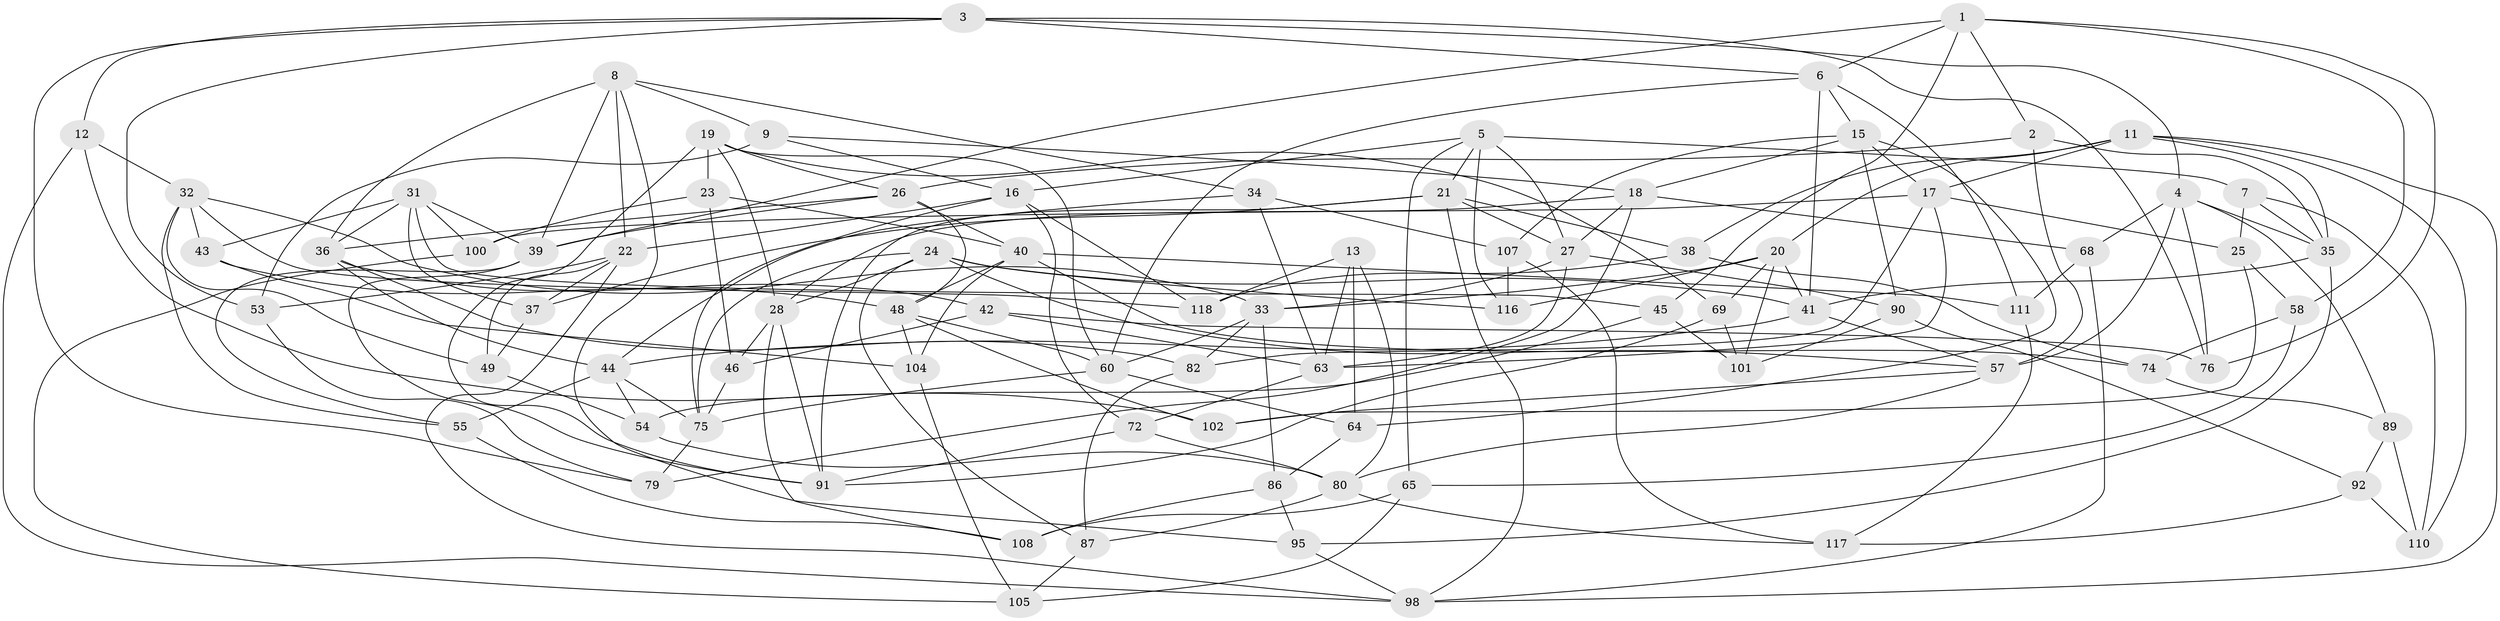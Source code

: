// original degree distribution, {4: 1.0}
// Generated by graph-tools (version 1.1) at 2025/11/02/27/25 16:11:48]
// undirected, 82 vertices, 200 edges
graph export_dot {
graph [start="1"]
  node [color=gray90,style=filled];
  1 [super="+14"];
  2;
  3 [super="+88"];
  4 [super="+29"];
  5 [super="+10"];
  6 [super="+73"];
  7;
  8 [super="+94"];
  9;
  11 [super="+81"];
  12;
  13;
  15 [super="+56"];
  16 [super="+112"];
  17 [super="+30"];
  18 [super="+83"];
  19 [super="+47"];
  20 [super="+50"];
  21 [super="+85"];
  22 [super="+84"];
  23;
  24 [super="+61"];
  25;
  26 [super="+113"];
  27 [super="+99"];
  28 [super="+109"];
  31 [super="+51"];
  32 [super="+93"];
  33 [super="+67"];
  34;
  35 [super="+97"];
  36 [super="+103"];
  37;
  38;
  39 [super="+52"];
  40 [super="+62"];
  41 [super="+71"];
  42;
  43;
  44 [super="+66"];
  45;
  46;
  48 [super="+77"];
  49;
  53;
  54;
  55;
  57 [super="+59"];
  58;
  60 [super="+114"];
  63 [super="+70"];
  64;
  65;
  68;
  69;
  72;
  74;
  75 [super="+78"];
  76;
  79;
  80 [super="+96"];
  82;
  86;
  87;
  89;
  90;
  91 [super="+115"];
  92;
  95;
  98 [super="+106"];
  100;
  101;
  102;
  104;
  105;
  107;
  108;
  110;
  111;
  116;
  117;
  118;
  1 -- 2;
  1 -- 76;
  1 -- 39;
  1 -- 58;
  1 -- 45;
  1 -- 6;
  2 -- 57;
  2 -- 26;
  2 -- 35;
  3 -- 6;
  3 -- 12;
  3 -- 79;
  3 -- 53;
  3 -- 76;
  3 -- 4;
  4 -- 68;
  4 -- 57;
  4 -- 76;
  4 -- 89;
  4 -- 35;
  5 -- 7;
  5 -- 116;
  5 -- 21;
  5 -- 16;
  5 -- 65;
  5 -- 27;
  6 -- 111;
  6 -- 41;
  6 -- 60;
  6 -- 15;
  7 -- 110;
  7 -- 25;
  7 -- 35;
  8 -- 9;
  8 -- 34;
  8 -- 22;
  8 -- 36;
  8 -- 95;
  8 -- 39;
  9 -- 18;
  9 -- 16;
  9 -- 53;
  11 -- 110;
  11 -- 17;
  11 -- 38;
  11 -- 35;
  11 -- 20;
  11 -- 98;
  12 -- 98;
  12 -- 102;
  12 -- 32;
  13 -- 63;
  13 -- 118;
  13 -- 64;
  13 -- 80;
  15 -- 18;
  15 -- 17;
  15 -- 64;
  15 -- 90;
  15 -- 107;
  16 -- 75;
  16 -- 118;
  16 -- 72;
  16 -- 22;
  17 -- 82;
  17 -- 100;
  17 -- 25;
  17 -- 63;
  18 -- 68;
  18 -- 27;
  18 -- 28;
  18 -- 79;
  19 -- 23;
  19 -- 60;
  19 -- 69;
  19 -- 26;
  19 -- 28;
  19 -- 91;
  20 -- 101;
  20 -- 116;
  20 -- 33;
  20 -- 69;
  20 -- 41;
  21 -- 98;
  21 -- 38;
  21 -- 27;
  21 -- 91;
  21 -- 37;
  22 -- 98;
  22 -- 53;
  22 -- 37;
  22 -- 49;
  23 -- 40;
  23 -- 46;
  23 -- 100;
  24 -- 116;
  24 -- 41;
  24 -- 87;
  24 -- 75;
  24 -- 28;
  24 -- 57;
  25 -- 102;
  25 -- 58;
  26 -- 39;
  26 -- 40;
  26 -- 36;
  26 -- 48;
  27 -- 63;
  27 -- 33;
  27 -- 90;
  28 -- 108;
  28 -- 46;
  28 -- 91;
  31 -- 100;
  31 -- 37;
  31 -- 43;
  31 -- 39;
  31 -- 36;
  31 -- 45;
  32 -- 43;
  32 -- 55;
  32 -- 49;
  32 -- 33;
  32 -- 118;
  33 -- 82;
  33 -- 60;
  33 -- 86;
  34 -- 44;
  34 -- 107;
  34 -- 63;
  35 -- 95;
  35 -- 41;
  36 -- 82;
  36 -- 42;
  36 -- 44;
  37 -- 49;
  38 -- 74;
  38 -- 118;
  39 -- 91;
  39 -- 55;
  40 -- 104;
  40 -- 74;
  40 -- 111;
  40 -- 48;
  41 -- 57;
  41 -- 44;
  42 -- 46;
  42 -- 63;
  42 -- 76;
  43 -- 48;
  43 -- 104;
  44 -- 55;
  44 -- 54;
  44 -- 75;
  45 -- 101;
  45 -- 54;
  46 -- 75;
  48 -- 102;
  48 -- 104;
  48 -- 60;
  49 -- 54;
  53 -- 79;
  54 -- 80;
  55 -- 108;
  57 -- 102;
  57 -- 80;
  58 -- 65;
  58 -- 74;
  60 -- 64;
  60 -- 75;
  63 -- 72;
  64 -- 86;
  65 -- 108;
  65 -- 105;
  68 -- 111;
  68 -- 98;
  69 -- 101;
  69 -- 91;
  72 -- 91;
  72 -- 80;
  74 -- 89;
  75 -- 79;
  80 -- 117;
  80 -- 87;
  82 -- 87;
  86 -- 95;
  86 -- 108;
  87 -- 105;
  89 -- 110;
  89 -- 92;
  90 -- 101;
  90 -- 92;
  92 -- 117;
  92 -- 110;
  95 -- 98;
  100 -- 105;
  104 -- 105;
  107 -- 116;
  107 -- 117;
  111 -- 117;
}

